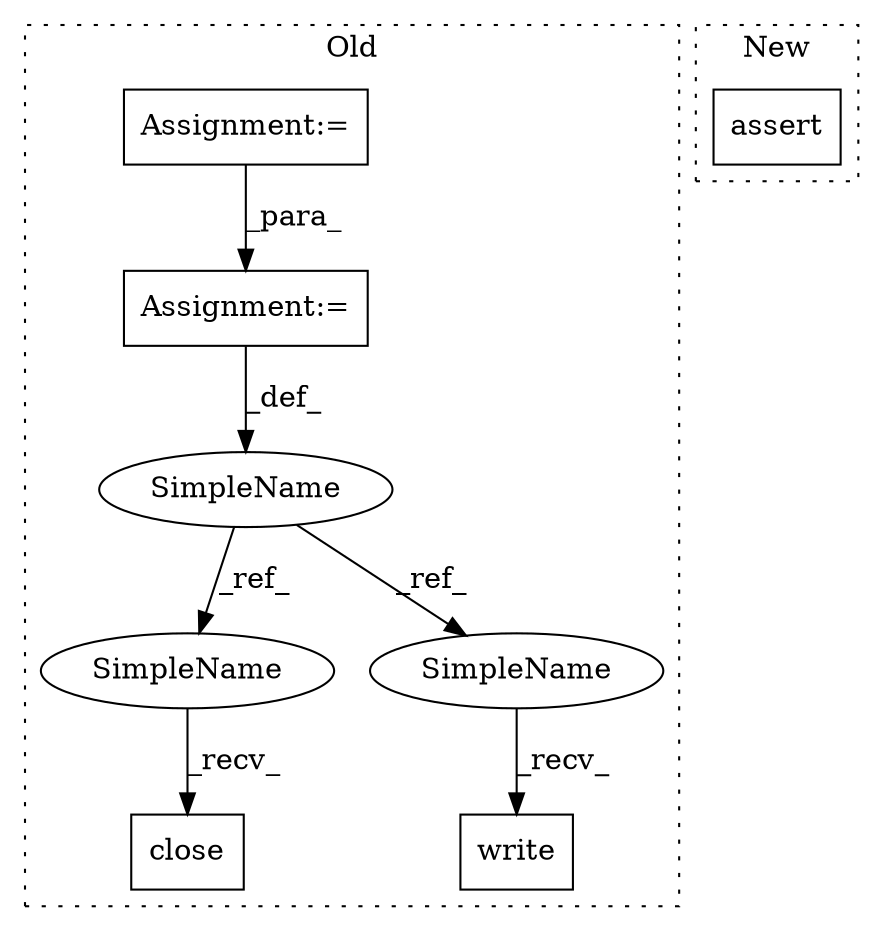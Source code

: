 digraph G {
subgraph cluster0 {
1 [label="close" a="32" s="10123" l="7" shape="box"];
3 [label="Assignment:=" a="7" s="9934" l="1" shape="box"];
4 [label="Assignment:=" a="7" s="10004" l="1" shape="box"];
5 [label="write" a="32" s="10092,10110" l="6,1" shape="box"];
6 [label="SimpleName" a="42" s="9999" l="5" shape="ellipse"];
7 [label="SimpleName" a="42" s="10117" l="5" shape="ellipse"];
8 [label="SimpleName" a="42" s="10086" l="5" shape="ellipse"];
label = "Old";
style="dotted";
}
subgraph cluster1 {
2 [label="assert" a="6" s="10778" l="7" shape="box"];
label = "New";
style="dotted";
}
3 -> 4 [label="_para_"];
4 -> 6 [label="_def_"];
6 -> 7 [label="_ref_"];
6 -> 8 [label="_ref_"];
7 -> 1 [label="_recv_"];
8 -> 5 [label="_recv_"];
}